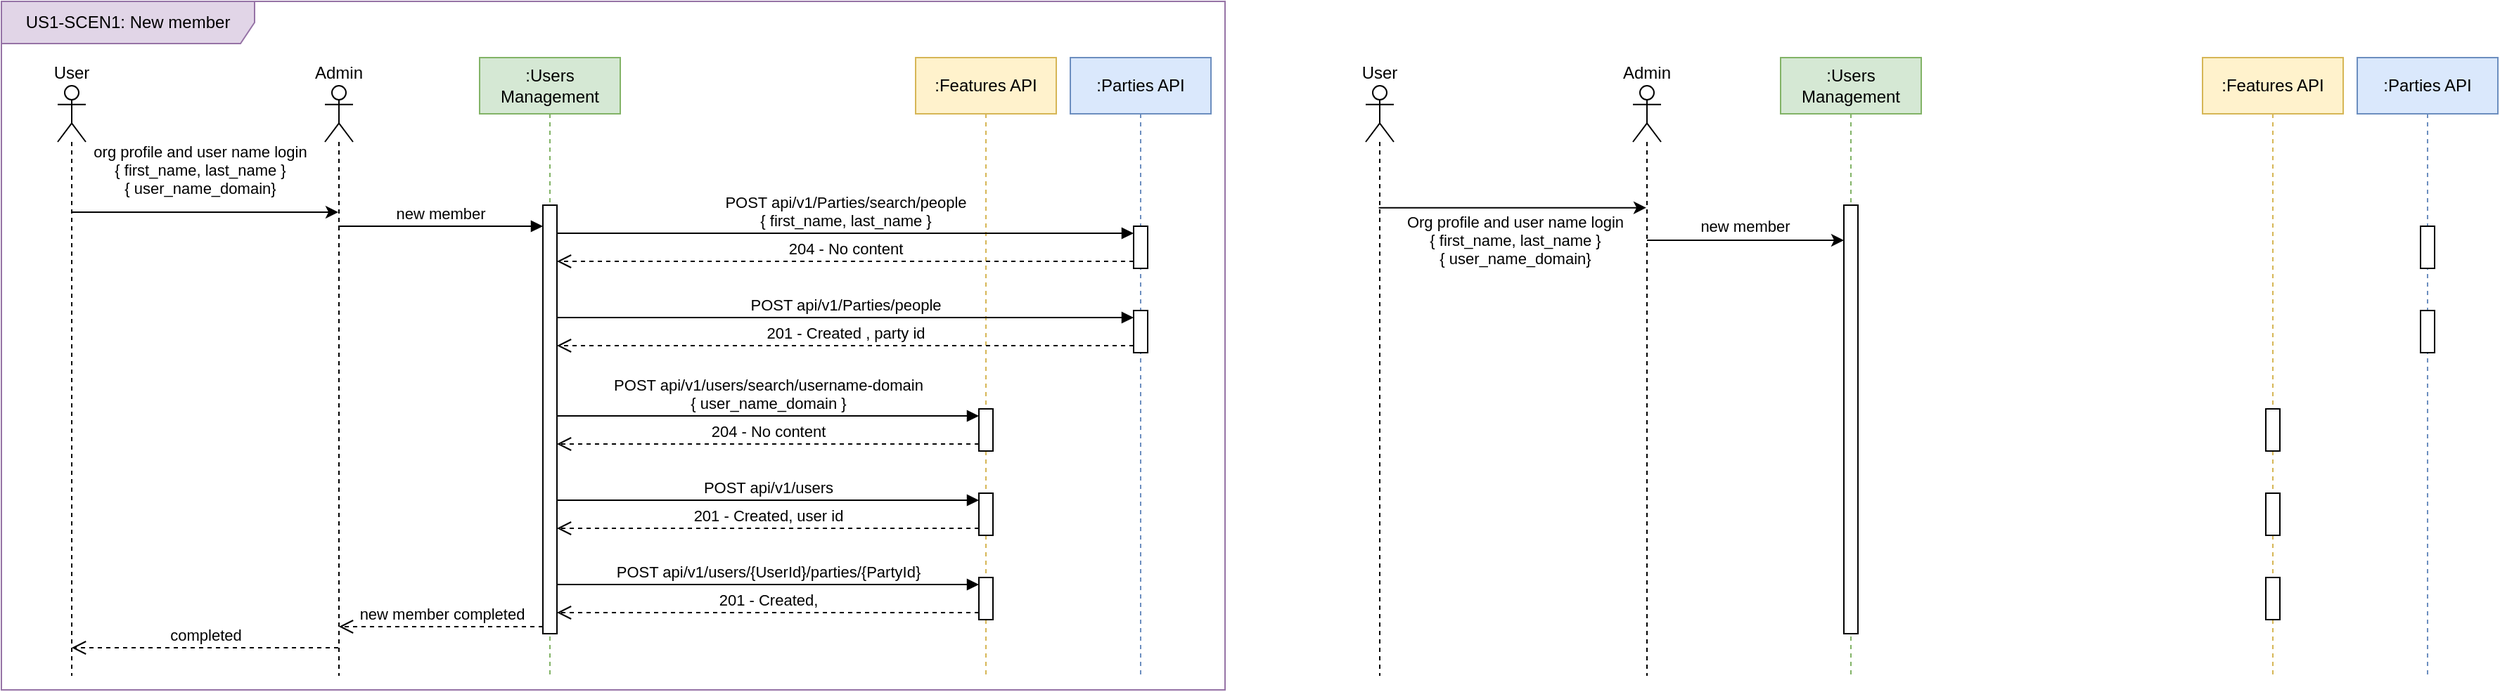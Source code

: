 <mxfile version="21.7.2" type="github">
  <diagram name="Page-1" id="2YBvvXClWsGukQMizWep">
    <mxGraphModel dx="1034" dy="474" grid="1" gridSize="10" guides="1" tooltips="1" connect="1" arrows="1" fold="1" page="1" pageScale="1" pageWidth="850" pageHeight="1100" math="0" shadow="0">
      <root>
        <mxCell id="0" />
        <mxCell id="1" parent="0" />
        <mxCell id="IPORaski806ezNV8seyP-15" style="edgeStyle=orthogonalEdgeStyle;rounded=0;orthogonalLoop=1;jettySize=auto;html=1;curved=0;" edge="1" parent="1" source="IPORaski806ezNV8seyP-13" target="IPORaski806ezNV8seyP-14">
          <mxGeometry relative="1" as="geometry">
            <Array as="points">
              <mxPoint x="150" y="210" />
              <mxPoint x="150" y="210" />
            </Array>
          </mxGeometry>
        </mxCell>
        <mxCell id="IPORaski806ezNV8seyP-16" value="org profile and user name login&lt;br&gt;{ first_name, last_name }&lt;br&gt;{ user_name_domain}" style="edgeLabel;html=1;align=center;verticalAlign=middle;resizable=0;points=[];" vertex="1" connectable="0" parent="IPORaski806ezNV8seyP-15">
          <mxGeometry x="0.045" y="2" relative="1" as="geometry">
            <mxPoint x="-8" y="-28" as="offset" />
          </mxGeometry>
        </mxCell>
        <mxCell id="IPORaski806ezNV8seyP-13" value="User" style="shape=umlLifeline;perimeter=lifelinePerimeter;whiteSpace=wrap;html=1;container=1;dropTarget=0;collapsible=0;recursiveResize=0;outlineConnect=0;portConstraint=eastwest;newEdgeStyle={&quot;curved&quot;:0,&quot;rounded&quot;:0};participant=umlActor;horizontal=1;verticalAlign=bottom;labelPosition=center;verticalLabelPosition=top;align=center;" vertex="1" parent="1">
          <mxGeometry x="50" y="120" width="20" height="420" as="geometry" />
        </mxCell>
        <mxCell id="IPORaski806ezNV8seyP-14" value="Admin" style="shape=umlLifeline;perimeter=lifelinePerimeter;whiteSpace=wrap;html=1;container=1;dropTarget=0;collapsible=0;recursiveResize=0;outlineConnect=0;portConstraint=eastwest;newEdgeStyle={&quot;curved&quot;:0,&quot;rounded&quot;:0};participant=umlActor;horizontal=1;verticalAlign=bottom;labelPosition=center;verticalLabelPosition=top;align=center;" vertex="1" parent="1">
          <mxGeometry x="240" y="120" width="20" height="420" as="geometry" />
        </mxCell>
        <mxCell id="IPORaski806ezNV8seyP-17" value=":Users Management" style="shape=umlLifeline;perimeter=lifelinePerimeter;whiteSpace=wrap;html=1;container=1;dropTarget=0;collapsible=0;recursiveResize=0;outlineConnect=0;portConstraint=eastwest;newEdgeStyle={&quot;curved&quot;:0,&quot;rounded&quot;:0};fillColor=#d5e8d4;strokeColor=#82b366;" vertex="1" parent="1">
          <mxGeometry x="350" y="100" width="100" height="440" as="geometry" />
        </mxCell>
        <mxCell id="IPORaski806ezNV8seyP-18" value="" style="html=1;points=[[0,0,0,0,5],[0,1,0,0,-5],[1,0,0,0,5],[1,1,0,0,-5]];perimeter=orthogonalPerimeter;outlineConnect=0;targetShapes=umlLifeline;portConstraint=eastwest;newEdgeStyle={&quot;curved&quot;:0,&quot;rounded&quot;:0};" vertex="1" parent="IPORaski806ezNV8seyP-17">
          <mxGeometry x="45" y="105" width="10" height="305" as="geometry" />
        </mxCell>
        <mxCell id="IPORaski806ezNV8seyP-19" value="new member" style="html=1;verticalAlign=bottom;endArrow=block;curved=0;rounded=0;entryX=0;entryY=0;entryDx=0;entryDy=5;" edge="1" parent="1">
          <mxGeometry x="-0.006" relative="1" as="geometry">
            <mxPoint x="249.5" y="220.0" as="sourcePoint" />
            <mxPoint x="395" y="220.0" as="targetPoint" />
            <mxPoint as="offset" />
          </mxGeometry>
        </mxCell>
        <mxCell id="IPORaski806ezNV8seyP-20" value="new member completed" style="html=1;verticalAlign=bottom;endArrow=open;dashed=1;endSize=8;curved=0;rounded=0;exitX=0;exitY=1;exitDx=0;exitDy=-5;" edge="1" source="IPORaski806ezNV8seyP-18" parent="1" target="IPORaski806ezNV8seyP-14">
          <mxGeometry relative="1" as="geometry">
            <mxPoint x="345" y="295" as="targetPoint" />
          </mxGeometry>
        </mxCell>
        <mxCell id="IPORaski806ezNV8seyP-21" value=":Features API" style="shape=umlLifeline;perimeter=lifelinePerimeter;whiteSpace=wrap;html=1;container=1;dropTarget=0;collapsible=0;recursiveResize=0;outlineConnect=0;portConstraint=eastwest;newEdgeStyle={&quot;curved&quot;:0,&quot;rounded&quot;:0};fillColor=#fff2cc;strokeColor=#d6b656;" vertex="1" parent="1">
          <mxGeometry x="660" y="100" width="100" height="440" as="geometry" />
        </mxCell>
        <mxCell id="IPORaski806ezNV8seyP-23" value="" style="html=1;points=[[0,0,0,0,5],[0,1,0,0,-5],[1,0,0,0,5],[1,1,0,0,-5]];perimeter=orthogonalPerimeter;outlineConnect=0;targetShapes=umlLifeline;portConstraint=eastwest;newEdgeStyle={&quot;curved&quot;:0,&quot;rounded&quot;:0};" vertex="1" parent="IPORaski806ezNV8seyP-21">
          <mxGeometry x="45" y="250" width="10" height="30" as="geometry" />
        </mxCell>
        <mxCell id="IPORaski806ezNV8seyP-38" value="" style="html=1;points=[[0,0,0,0,5],[0,1,0,0,-5],[1,0,0,0,5],[1,1,0,0,-5]];perimeter=orthogonalPerimeter;outlineConnect=0;targetShapes=umlLifeline;portConstraint=eastwest;newEdgeStyle={&quot;curved&quot;:0,&quot;rounded&quot;:0};" vertex="1" parent="IPORaski806ezNV8seyP-21">
          <mxGeometry x="45" y="310" width="10" height="30" as="geometry" />
        </mxCell>
        <mxCell id="IPORaski806ezNV8seyP-41" value="" style="html=1;points=[[0,0,0,0,5],[0,1,0,0,-5],[1,0,0,0,5],[1,1,0,0,-5]];perimeter=orthogonalPerimeter;outlineConnect=0;targetShapes=umlLifeline;portConstraint=eastwest;newEdgeStyle={&quot;curved&quot;:0,&quot;rounded&quot;:0};" vertex="1" parent="IPORaski806ezNV8seyP-21">
          <mxGeometry x="45" y="370" width="10" height="30" as="geometry" />
        </mxCell>
        <mxCell id="IPORaski806ezNV8seyP-22" value=":Parties API" style="shape=umlLifeline;perimeter=lifelinePerimeter;whiteSpace=wrap;html=1;container=1;dropTarget=0;collapsible=0;recursiveResize=0;outlineConnect=0;portConstraint=eastwest;newEdgeStyle={&quot;curved&quot;:0,&quot;rounded&quot;:0};fillColor=#dae8fc;strokeColor=#6c8ebf;" vertex="1" parent="1">
          <mxGeometry x="770" y="100" width="100" height="440" as="geometry" />
        </mxCell>
        <mxCell id="IPORaski806ezNV8seyP-29" value="" style="html=1;points=[[0,0,0,0,5],[0,1,0,0,-5],[1,0,0,0,5],[1,1,0,0,-5]];perimeter=orthogonalPerimeter;outlineConnect=0;targetShapes=umlLifeline;portConstraint=eastwest;newEdgeStyle={&quot;curved&quot;:0,&quot;rounded&quot;:0};" vertex="1" parent="IPORaski806ezNV8seyP-22">
          <mxGeometry x="45" y="120" width="10" height="30" as="geometry" />
        </mxCell>
        <mxCell id="IPORaski806ezNV8seyP-35" value="" style="html=1;points=[[0,0,0,0,5],[0,1,0,0,-5],[1,0,0,0,5],[1,1,0,0,-5]];perimeter=orthogonalPerimeter;outlineConnect=0;targetShapes=umlLifeline;portConstraint=eastwest;newEdgeStyle={&quot;curved&quot;:0,&quot;rounded&quot;:0};" vertex="1" parent="IPORaski806ezNV8seyP-22">
          <mxGeometry x="45" y="180" width="10" height="30" as="geometry" />
        </mxCell>
        <mxCell id="IPORaski806ezNV8seyP-24" value="POST api/v1/users/search/username-domain&lt;br&gt;{ user_name_domain }" style="html=1;verticalAlign=bottom;endArrow=block;curved=0;rounded=0;entryX=0;entryY=0;entryDx=0;entryDy=5;" edge="1" target="IPORaski806ezNV8seyP-23" parent="1" source="IPORaski806ezNV8seyP-18">
          <mxGeometry relative="1" as="geometry">
            <mxPoint x="515" y="245" as="sourcePoint" />
          </mxGeometry>
        </mxCell>
        <mxCell id="IPORaski806ezNV8seyP-25" value="204 - No content" style="html=1;verticalAlign=bottom;endArrow=open;dashed=1;endSize=8;curved=0;rounded=0;exitX=0;exitY=1;exitDx=0;exitDy=-5;" edge="1" source="IPORaski806ezNV8seyP-23" parent="1" target="IPORaski806ezNV8seyP-18">
          <mxGeometry relative="1" as="geometry">
            <mxPoint x="515" y="315" as="targetPoint" />
          </mxGeometry>
        </mxCell>
        <mxCell id="IPORaski806ezNV8seyP-30" value="POST api/v1/Parties/search/people&lt;br&gt;{ first_name, last_name }" style="html=1;verticalAlign=bottom;endArrow=block;curved=0;rounded=0;entryX=0;entryY=0;entryDx=0;entryDy=5;" edge="1" target="IPORaski806ezNV8seyP-29" parent="1" source="IPORaski806ezNV8seyP-18">
          <mxGeometry relative="1" as="geometry">
            <mxPoint x="815" y="305" as="sourcePoint" />
          </mxGeometry>
        </mxCell>
        <mxCell id="IPORaski806ezNV8seyP-31" value="204 - No content" style="html=1;verticalAlign=bottom;endArrow=open;dashed=1;endSize=8;curved=0;rounded=0;exitX=0;exitY=1;exitDx=0;exitDy=-5;" edge="1" source="IPORaski806ezNV8seyP-29" parent="1" target="IPORaski806ezNV8seyP-18">
          <mxGeometry relative="1" as="geometry">
            <mxPoint x="815" y="375" as="targetPoint" />
          </mxGeometry>
        </mxCell>
        <mxCell id="IPORaski806ezNV8seyP-36" value="POST api/v1/Parties/people" style="html=1;verticalAlign=bottom;endArrow=block;curved=0;rounded=0;entryX=0;entryY=0;entryDx=0;entryDy=5;" edge="1" target="IPORaski806ezNV8seyP-35" parent="1" source="IPORaski806ezNV8seyP-18">
          <mxGeometry relative="1" as="geometry">
            <mxPoint x="816" y="275" as="sourcePoint" />
          </mxGeometry>
        </mxCell>
        <mxCell id="IPORaski806ezNV8seyP-37" value="201 - Created , party id" style="html=1;verticalAlign=bottom;endArrow=open;dashed=1;endSize=8;curved=0;rounded=0;exitX=0;exitY=1;exitDx=0;exitDy=-5;" edge="1" source="IPORaski806ezNV8seyP-35" parent="1" target="IPORaski806ezNV8seyP-18">
          <mxGeometry relative="1" as="geometry">
            <mxPoint x="816" y="345" as="targetPoint" />
          </mxGeometry>
        </mxCell>
        <mxCell id="IPORaski806ezNV8seyP-39" value="POST api/v1/users" style="html=1;verticalAlign=bottom;endArrow=block;curved=0;rounded=0;entryX=0;entryY=0;entryDx=0;entryDy=5;" edge="1" target="IPORaski806ezNV8seyP-38" parent="1" source="IPORaski806ezNV8seyP-18">
          <mxGeometry relative="1" as="geometry">
            <mxPoint x="645" y="395" as="sourcePoint" />
          </mxGeometry>
        </mxCell>
        <mxCell id="IPORaski806ezNV8seyP-40" value="201 - Created, user id" style="html=1;verticalAlign=bottom;endArrow=open;dashed=1;endSize=8;curved=0;rounded=0;exitX=0;exitY=1;exitDx=0;exitDy=-5;" edge="1" source="IPORaski806ezNV8seyP-38" parent="1" target="IPORaski806ezNV8seyP-18">
          <mxGeometry relative="1" as="geometry">
            <mxPoint x="645" y="465" as="targetPoint" />
          </mxGeometry>
        </mxCell>
        <mxCell id="IPORaski806ezNV8seyP-42" value="POST api/v1/users/{UserId}/parties/{PartyId}" style="html=1;verticalAlign=bottom;endArrow=block;curved=0;rounded=0;entryX=0;entryY=0;entryDx=0;entryDy=5;" edge="1" target="IPORaski806ezNV8seyP-41" parent="1" source="IPORaski806ezNV8seyP-18">
          <mxGeometry relative="1" as="geometry">
            <mxPoint x="645" y="465" as="sourcePoint" />
          </mxGeometry>
        </mxCell>
        <mxCell id="IPORaski806ezNV8seyP-43" value="201 - Created," style="html=1;verticalAlign=bottom;endArrow=open;dashed=1;endSize=8;curved=0;rounded=0;exitX=0;exitY=1;exitDx=0;exitDy=-5;" edge="1" source="IPORaski806ezNV8seyP-41" parent="1" target="IPORaski806ezNV8seyP-18">
          <mxGeometry relative="1" as="geometry">
            <mxPoint x="645" y="535" as="targetPoint" />
          </mxGeometry>
        </mxCell>
        <mxCell id="IPORaski806ezNV8seyP-45" value="US1-SCEN1: New member" style="shape=umlFrame;whiteSpace=wrap;html=1;pointerEvents=0;width=180;height=30;fillColor=#e1d5e7;strokeColor=#9673a6;" vertex="1" parent="1">
          <mxGeometry x="10" y="60" width="870" height="490" as="geometry" />
        </mxCell>
        <mxCell id="IPORaski806ezNV8seyP-49" style="edgeStyle=orthogonalEdgeStyle;rounded=0;orthogonalLoop=1;jettySize=auto;html=1;curved=0;" edge="1" parent="1">
          <mxGeometry relative="1" as="geometry">
            <mxPoint x="989.324" y="206.82" as="sourcePoint" />
            <mxPoint x="1179.5" y="206.82" as="targetPoint" />
          </mxGeometry>
        </mxCell>
        <mxCell id="IPORaski806ezNV8seyP-69" value="Org profile and user name login&lt;br style=&quot;border-color: var(--border-color);&quot;&gt;{ first_name, last_name }&lt;br style=&quot;border-color: var(--border-color);&quot;&gt;{ user_name_domain}" style="edgeLabel;html=1;align=center;verticalAlign=middle;resizable=0;points=[];" vertex="1" connectable="0" parent="IPORaski806ezNV8seyP-49">
          <mxGeometry x="0.01" relative="1" as="geometry">
            <mxPoint y="23" as="offset" />
          </mxGeometry>
        </mxCell>
        <mxCell id="IPORaski806ezNV8seyP-46" value="User" style="shape=umlLifeline;perimeter=lifelinePerimeter;whiteSpace=wrap;html=1;container=1;dropTarget=0;collapsible=0;recursiveResize=0;outlineConnect=0;portConstraint=eastwest;newEdgeStyle={&quot;curved&quot;:0,&quot;rounded&quot;:0};participant=umlActor;horizontal=1;verticalAlign=bottom;labelPosition=center;verticalLabelPosition=top;align=center;" vertex="1" parent="1">
          <mxGeometry x="980" y="120" width="20" height="420" as="geometry" />
        </mxCell>
        <mxCell id="IPORaski806ezNV8seyP-70" style="edgeStyle=orthogonalEdgeStyle;rounded=0;orthogonalLoop=1;jettySize=auto;html=1;curved=0;" edge="1" parent="1" source="IPORaski806ezNV8seyP-47" target="IPORaski806ezNV8seyP-61">
          <mxGeometry relative="1" as="geometry">
            <Array as="points">
              <mxPoint x="1250" y="230" />
              <mxPoint x="1250" y="230" />
            </Array>
          </mxGeometry>
        </mxCell>
        <mxCell id="IPORaski806ezNV8seyP-71" value="new member&amp;nbsp;" style="edgeLabel;html=1;align=center;verticalAlign=middle;resizable=0;points=[];" vertex="1" connectable="0" parent="IPORaski806ezNV8seyP-70">
          <mxGeometry x="-0.015" y="-5" relative="1" as="geometry">
            <mxPoint x="2" y="-15" as="offset" />
          </mxGeometry>
        </mxCell>
        <mxCell id="IPORaski806ezNV8seyP-47" value="Admin" style="shape=umlLifeline;perimeter=lifelinePerimeter;whiteSpace=wrap;html=1;container=1;dropTarget=0;collapsible=0;recursiveResize=0;outlineConnect=0;portConstraint=eastwest;newEdgeStyle={&quot;curved&quot;:0,&quot;rounded&quot;:0};participant=umlActor;horizontal=1;verticalAlign=bottom;labelPosition=center;verticalLabelPosition=top;align=center;" vertex="1" parent="1">
          <mxGeometry x="1170" y="120" width="20" height="420" as="geometry" />
        </mxCell>
        <mxCell id="IPORaski806ezNV8seyP-50" value="completed" style="html=1;verticalAlign=bottom;endArrow=open;dashed=1;endSize=8;curved=0;rounded=0;" edge="1" parent="1" source="IPORaski806ezNV8seyP-14" target="IPORaski806ezNV8seyP-13">
          <mxGeometry relative="1" as="geometry">
            <mxPoint x="259" y="515" as="targetPoint" />
            <mxPoint x="425" y="515" as="sourcePoint" />
            <Array as="points">
              <mxPoint x="160" y="520" />
            </Array>
          </mxGeometry>
        </mxCell>
        <mxCell id="IPORaski806ezNV8seyP-60" value=":Users Management" style="shape=umlLifeline;perimeter=lifelinePerimeter;whiteSpace=wrap;html=1;container=1;dropTarget=0;collapsible=0;recursiveResize=0;outlineConnect=0;portConstraint=eastwest;newEdgeStyle={&quot;curved&quot;:0,&quot;rounded&quot;:0};fillColor=#d5e8d4;strokeColor=#82b366;" vertex="1" parent="1">
          <mxGeometry x="1275" y="100" width="100" height="440" as="geometry" />
        </mxCell>
        <mxCell id="IPORaski806ezNV8seyP-61" value="" style="html=1;points=[[0,0,0,0,5],[0,1,0,0,-5],[1,0,0,0,5],[1,1,0,0,-5]];perimeter=orthogonalPerimeter;outlineConnect=0;targetShapes=umlLifeline;portConstraint=eastwest;newEdgeStyle={&quot;curved&quot;:0,&quot;rounded&quot;:0};" vertex="1" parent="IPORaski806ezNV8seyP-60">
          <mxGeometry x="45" y="105" width="10" height="305" as="geometry" />
        </mxCell>
        <mxCell id="IPORaski806ezNV8seyP-62" value=":Features API" style="shape=umlLifeline;perimeter=lifelinePerimeter;whiteSpace=wrap;html=1;container=1;dropTarget=0;collapsible=0;recursiveResize=0;outlineConnect=0;portConstraint=eastwest;newEdgeStyle={&quot;curved&quot;:0,&quot;rounded&quot;:0};fillColor=#fff2cc;strokeColor=#d6b656;" vertex="1" parent="1">
          <mxGeometry x="1575" y="100" width="100" height="440" as="geometry" />
        </mxCell>
        <mxCell id="IPORaski806ezNV8seyP-63" value="" style="html=1;points=[[0,0,0,0,5],[0,1,0,0,-5],[1,0,0,0,5],[1,1,0,0,-5]];perimeter=orthogonalPerimeter;outlineConnect=0;targetShapes=umlLifeline;portConstraint=eastwest;newEdgeStyle={&quot;curved&quot;:0,&quot;rounded&quot;:0};" vertex="1" parent="IPORaski806ezNV8seyP-62">
          <mxGeometry x="45" y="250" width="10" height="30" as="geometry" />
        </mxCell>
        <mxCell id="IPORaski806ezNV8seyP-64" value="" style="html=1;points=[[0,0,0,0,5],[0,1,0,0,-5],[1,0,0,0,5],[1,1,0,0,-5]];perimeter=orthogonalPerimeter;outlineConnect=0;targetShapes=umlLifeline;portConstraint=eastwest;newEdgeStyle={&quot;curved&quot;:0,&quot;rounded&quot;:0};" vertex="1" parent="IPORaski806ezNV8seyP-62">
          <mxGeometry x="45" y="310" width="10" height="30" as="geometry" />
        </mxCell>
        <mxCell id="IPORaski806ezNV8seyP-65" value="" style="html=1;points=[[0,0,0,0,5],[0,1,0,0,-5],[1,0,0,0,5],[1,1,0,0,-5]];perimeter=orthogonalPerimeter;outlineConnect=0;targetShapes=umlLifeline;portConstraint=eastwest;newEdgeStyle={&quot;curved&quot;:0,&quot;rounded&quot;:0};" vertex="1" parent="IPORaski806ezNV8seyP-62">
          <mxGeometry x="45" y="370" width="10" height="30" as="geometry" />
        </mxCell>
        <mxCell id="IPORaski806ezNV8seyP-66" value=":Parties API" style="shape=umlLifeline;perimeter=lifelinePerimeter;whiteSpace=wrap;html=1;container=1;dropTarget=0;collapsible=0;recursiveResize=0;outlineConnect=0;portConstraint=eastwest;newEdgeStyle={&quot;curved&quot;:0,&quot;rounded&quot;:0};fillColor=#dae8fc;strokeColor=#6c8ebf;" vertex="1" parent="1">
          <mxGeometry x="1685" y="100" width="100" height="440" as="geometry" />
        </mxCell>
        <mxCell id="IPORaski806ezNV8seyP-67" value="" style="html=1;points=[[0,0,0,0,5],[0,1,0,0,-5],[1,0,0,0,5],[1,1,0,0,-5]];perimeter=orthogonalPerimeter;outlineConnect=0;targetShapes=umlLifeline;portConstraint=eastwest;newEdgeStyle={&quot;curved&quot;:0,&quot;rounded&quot;:0};" vertex="1" parent="IPORaski806ezNV8seyP-66">
          <mxGeometry x="45" y="120" width="10" height="30" as="geometry" />
        </mxCell>
        <mxCell id="IPORaski806ezNV8seyP-68" value="" style="html=1;points=[[0,0,0,0,5],[0,1,0,0,-5],[1,0,0,0,5],[1,1,0,0,-5]];perimeter=orthogonalPerimeter;outlineConnect=0;targetShapes=umlLifeline;portConstraint=eastwest;newEdgeStyle={&quot;curved&quot;:0,&quot;rounded&quot;:0};" vertex="1" parent="IPORaski806ezNV8seyP-66">
          <mxGeometry x="45" y="180" width="10" height="30" as="geometry" />
        </mxCell>
      </root>
    </mxGraphModel>
  </diagram>
</mxfile>
